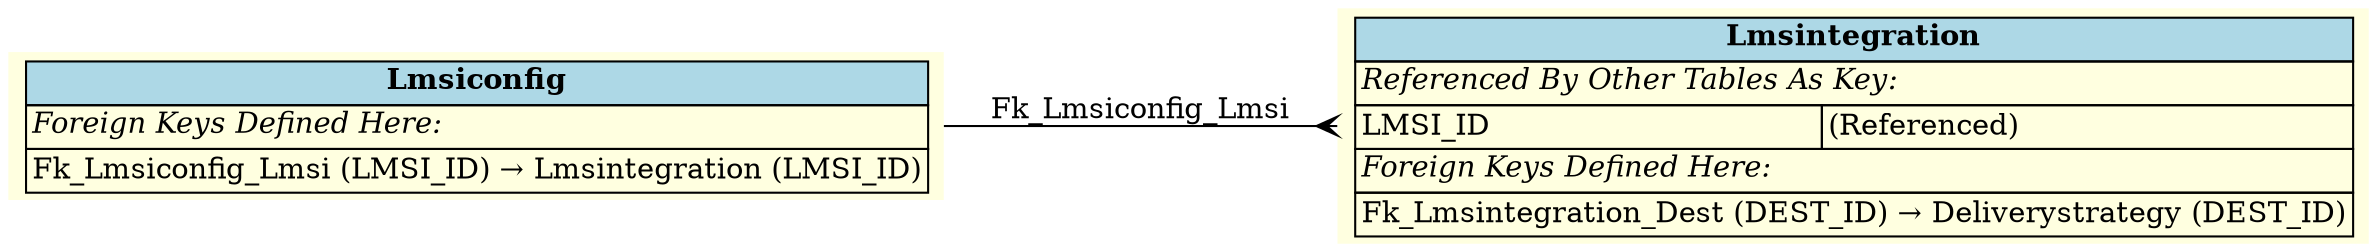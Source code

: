 digraph ERD {
  rankdir=LR;
  node [shape=plaintext, style=filled, fillcolor=lightyellow];
  edge [arrowhead=crow, arrowtail=none, dir=both, labelfontsize=10];

  "Lmsiconfig" [
    label=<
    <TABLE BORDER="0" CELLBORDER="1" CELLSPACING="0" BGCOLOR="lightyellow">
      <TR><TD COLSPAN="2" BGCOLOR="lightblue"><B>Lmsiconfig</B></TD></TR>
      <TR><TD COLSPAN="2" ALIGN="LEFT"><I>Foreign Keys Defined Here:</I></TD></TR>
      <TR><TD ALIGN="LEFT" COLSPAN="2">Fk_Lmsiconfig_Lmsi (LMSI_ID) &rarr; Lmsintegration (LMSI_ID)</TD></TR>
    </TABLE>
    >
  ];

  "Lmsintegration" [
    label=<
    <TABLE BORDER="0" CELLBORDER="1" CELLSPACING="0" BGCOLOR="lightyellow">
      <TR><TD COLSPAN="2" BGCOLOR="lightblue"><B>Lmsintegration</B></TD></TR>
      <TR><TD COLSPAN="2" ALIGN="LEFT"><I>Referenced By Other Tables As Key:</I></TD></TR>
      <TR><TD ALIGN="LEFT">LMSI_ID</TD><TD ALIGN="LEFT">(Referenced)</TD></TR>
      <TR><TD COLSPAN="2" ALIGN="LEFT"><I>Foreign Keys Defined Here:</I></TD></TR>
      <TR><TD ALIGN="LEFT" COLSPAN="2">Fk_Lmsintegration_Dest (DEST_ID) &rarr; Deliverystrategy (DEST_ID)</TD></TR>
    </TABLE>
    >
  ];

  "Lmsiconfig" -> "Lmsintegration" [label=" Fk_Lmsiconfig_Lmsi "];
}
